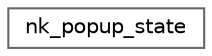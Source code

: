 digraph "类继承关系图"
{
 // LATEX_PDF_SIZE
  bgcolor="transparent";
  edge [fontname=Helvetica,fontsize=10,labelfontname=Helvetica,labelfontsize=10];
  node [fontname=Helvetica,fontsize=10,shape=box,height=0.2,width=0.4];
  rankdir="LR";
  Node0 [id="Node000000",label="nk_popup_state",height=0.2,width=0.4,color="grey40", fillcolor="white", style="filled",URL="$structnk__popup__state.html",tooltip=" "];
}
